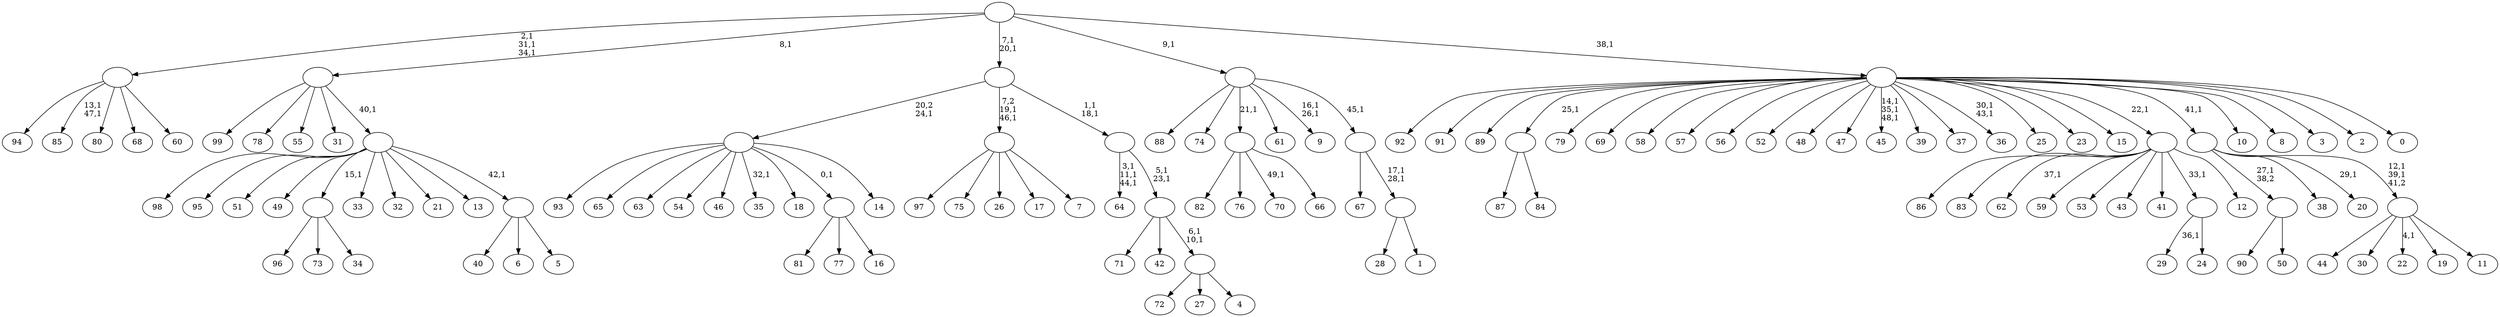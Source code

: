 digraph T {
	150 [label="99"]
	149 [label="98"]
	148 [label="97"]
	147 [label="96"]
	146 [label="95"]
	145 [label="94"]
	144 [label="93"]
	143 [label="92"]
	142 [label="91"]
	141 [label="90"]
	140 [label="89"]
	139 [label="88"]
	138 [label="87"]
	137 [label="86"]
	136 [label="85"]
	133 [label="84"]
	132 [label=""]
	131 [label="83"]
	130 [label="82"]
	129 [label="81"]
	128 [label="80"]
	127 [label="79"]
	126 [label="78"]
	125 [label="77"]
	124 [label="76"]
	123 [label="75"]
	122 [label="74"]
	121 [label="73"]
	120 [label="72"]
	119 [label="71"]
	118 [label="70"]
	116 [label="69"]
	115 [label="68"]
	114 [label="67"]
	113 [label="66"]
	112 [label=""]
	111 [label="65"]
	110 [label="64"]
	106 [label="63"]
	105 [label="62"]
	103 [label="61"]
	102 [label="60"]
	101 [label=""]
	98 [label="59"]
	97 [label="58"]
	96 [label="57"]
	95 [label="56"]
	94 [label="55"]
	93 [label="54"]
	92 [label="53"]
	91 [label="52"]
	90 [label="51"]
	89 [label="50"]
	88 [label=""]
	87 [label="49"]
	86 [label="48"]
	85 [label="47"]
	84 [label="46"]
	83 [label="45"]
	79 [label="44"]
	78 [label="43"]
	77 [label="42"]
	76 [label="41"]
	75 [label="40"]
	74 [label="39"]
	73 [label="38"]
	72 [label="37"]
	71 [label="36"]
	68 [label="35"]
	66 [label="34"]
	65 [label=""]
	64 [label="33"]
	63 [label="32"]
	62 [label="31"]
	61 [label="30"]
	60 [label="29"]
	58 [label="28"]
	57 [label="27"]
	56 [label="26"]
	55 [label="25"]
	54 [label="24"]
	53 [label=""]
	52 [label="23"]
	51 [label="22"]
	49 [label="21"]
	48 [label="20"]
	46 [label="19"]
	45 [label="18"]
	44 [label="17"]
	43 [label="16"]
	42 [label=""]
	41 [label="15"]
	40 [label="14"]
	39 [label=""]
	38 [label="13"]
	37 [label="12"]
	36 [label=""]
	35 [label="11"]
	34 [label=""]
	32 [label=""]
	31 [label="10"]
	30 [label="9"]
	27 [label="8"]
	26 [label="7"]
	25 [label=""]
	23 [label="6"]
	22 [label="5"]
	21 [label=""]
	20 [label=""]
	19 [label=""]
	18 [label="4"]
	17 [label=""]
	15 [label=""]
	13 [label=""]
	11 [label=""]
	9 [label="3"]
	8 [label="2"]
	7 [label="1"]
	6 [label=""]
	4 [label=""]
	3 [label=""]
	2 [label="0"]
	1 [label=""]
	0 [label=""]
	132 -> 138 [label=""]
	132 -> 133 [label=""]
	112 -> 118 [label="49,1"]
	112 -> 130 [label=""]
	112 -> 124 [label=""]
	112 -> 113 [label=""]
	101 -> 136 [label="13,1\n47,1"]
	101 -> 145 [label=""]
	101 -> 128 [label=""]
	101 -> 115 [label=""]
	101 -> 102 [label=""]
	88 -> 141 [label=""]
	88 -> 89 [label=""]
	65 -> 147 [label=""]
	65 -> 121 [label=""]
	65 -> 66 [label=""]
	53 -> 60 [label="36,1"]
	53 -> 54 [label=""]
	42 -> 129 [label=""]
	42 -> 125 [label=""]
	42 -> 43 [label=""]
	39 -> 68 [label="32,1"]
	39 -> 144 [label=""]
	39 -> 111 [label=""]
	39 -> 106 [label=""]
	39 -> 93 [label=""]
	39 -> 84 [label=""]
	39 -> 45 [label=""]
	39 -> 42 [label="0,1"]
	39 -> 40 [label=""]
	36 -> 105 [label="37,1"]
	36 -> 137 [label=""]
	36 -> 131 [label=""]
	36 -> 98 [label=""]
	36 -> 92 [label=""]
	36 -> 78 [label=""]
	36 -> 76 [label=""]
	36 -> 53 [label="33,1"]
	36 -> 37 [label=""]
	34 -> 51 [label="4,1"]
	34 -> 79 [label=""]
	34 -> 61 [label=""]
	34 -> 46 [label=""]
	34 -> 35 [label=""]
	32 -> 34 [label="12,1\n39,1\n41,2"]
	32 -> 48 [label="29,1"]
	32 -> 88 [label="27,1\n38,2"]
	32 -> 73 [label=""]
	25 -> 148 [label=""]
	25 -> 123 [label=""]
	25 -> 56 [label=""]
	25 -> 44 [label=""]
	25 -> 26 [label=""]
	21 -> 75 [label=""]
	21 -> 23 [label=""]
	21 -> 22 [label=""]
	20 -> 149 [label=""]
	20 -> 146 [label=""]
	20 -> 90 [label=""]
	20 -> 87 [label=""]
	20 -> 65 [label="15,1"]
	20 -> 64 [label=""]
	20 -> 63 [label=""]
	20 -> 49 [label=""]
	20 -> 38 [label=""]
	20 -> 21 [label="42,1"]
	19 -> 150 [label=""]
	19 -> 126 [label=""]
	19 -> 94 [label=""]
	19 -> 62 [label=""]
	19 -> 20 [label="40,1"]
	17 -> 120 [label=""]
	17 -> 57 [label=""]
	17 -> 18 [label=""]
	15 -> 17 [label="6,1\n10,1"]
	15 -> 119 [label=""]
	15 -> 77 [label=""]
	13 -> 15 [label="5,1\n23,1"]
	13 -> 110 [label="3,1\n11,1\n44,1"]
	11 -> 13 [label="1,1\n18,1"]
	11 -> 25 [label="7,2\n19,1\n46,1"]
	11 -> 39 [label="20,2\n24,1"]
	6 -> 58 [label=""]
	6 -> 7 [label=""]
	4 -> 6 [label="17,1\n28,1"]
	4 -> 114 [label=""]
	3 -> 30 [label="16,1\n26,1"]
	3 -> 139 [label=""]
	3 -> 122 [label=""]
	3 -> 112 [label="21,1"]
	3 -> 103 [label=""]
	3 -> 4 [label="45,1"]
	1 -> 71 [label="30,1\n43,1"]
	1 -> 83 [label="14,1\n35,1\n48,1"]
	1 -> 143 [label=""]
	1 -> 142 [label=""]
	1 -> 140 [label=""]
	1 -> 132 [label="25,1"]
	1 -> 127 [label=""]
	1 -> 116 [label=""]
	1 -> 97 [label=""]
	1 -> 96 [label=""]
	1 -> 95 [label=""]
	1 -> 91 [label=""]
	1 -> 86 [label=""]
	1 -> 85 [label=""]
	1 -> 74 [label=""]
	1 -> 72 [label=""]
	1 -> 55 [label=""]
	1 -> 52 [label=""]
	1 -> 41 [label=""]
	1 -> 36 [label="22,1"]
	1 -> 32 [label="41,1"]
	1 -> 31 [label=""]
	1 -> 27 [label=""]
	1 -> 9 [label=""]
	1 -> 8 [label=""]
	1 -> 2 [label=""]
	0 -> 11 [label="7,1\n20,1"]
	0 -> 101 [label="2,1\n31,1\n34,1"]
	0 -> 19 [label="8,1"]
	0 -> 3 [label="9,1"]
	0 -> 1 [label="38,1"]
}
